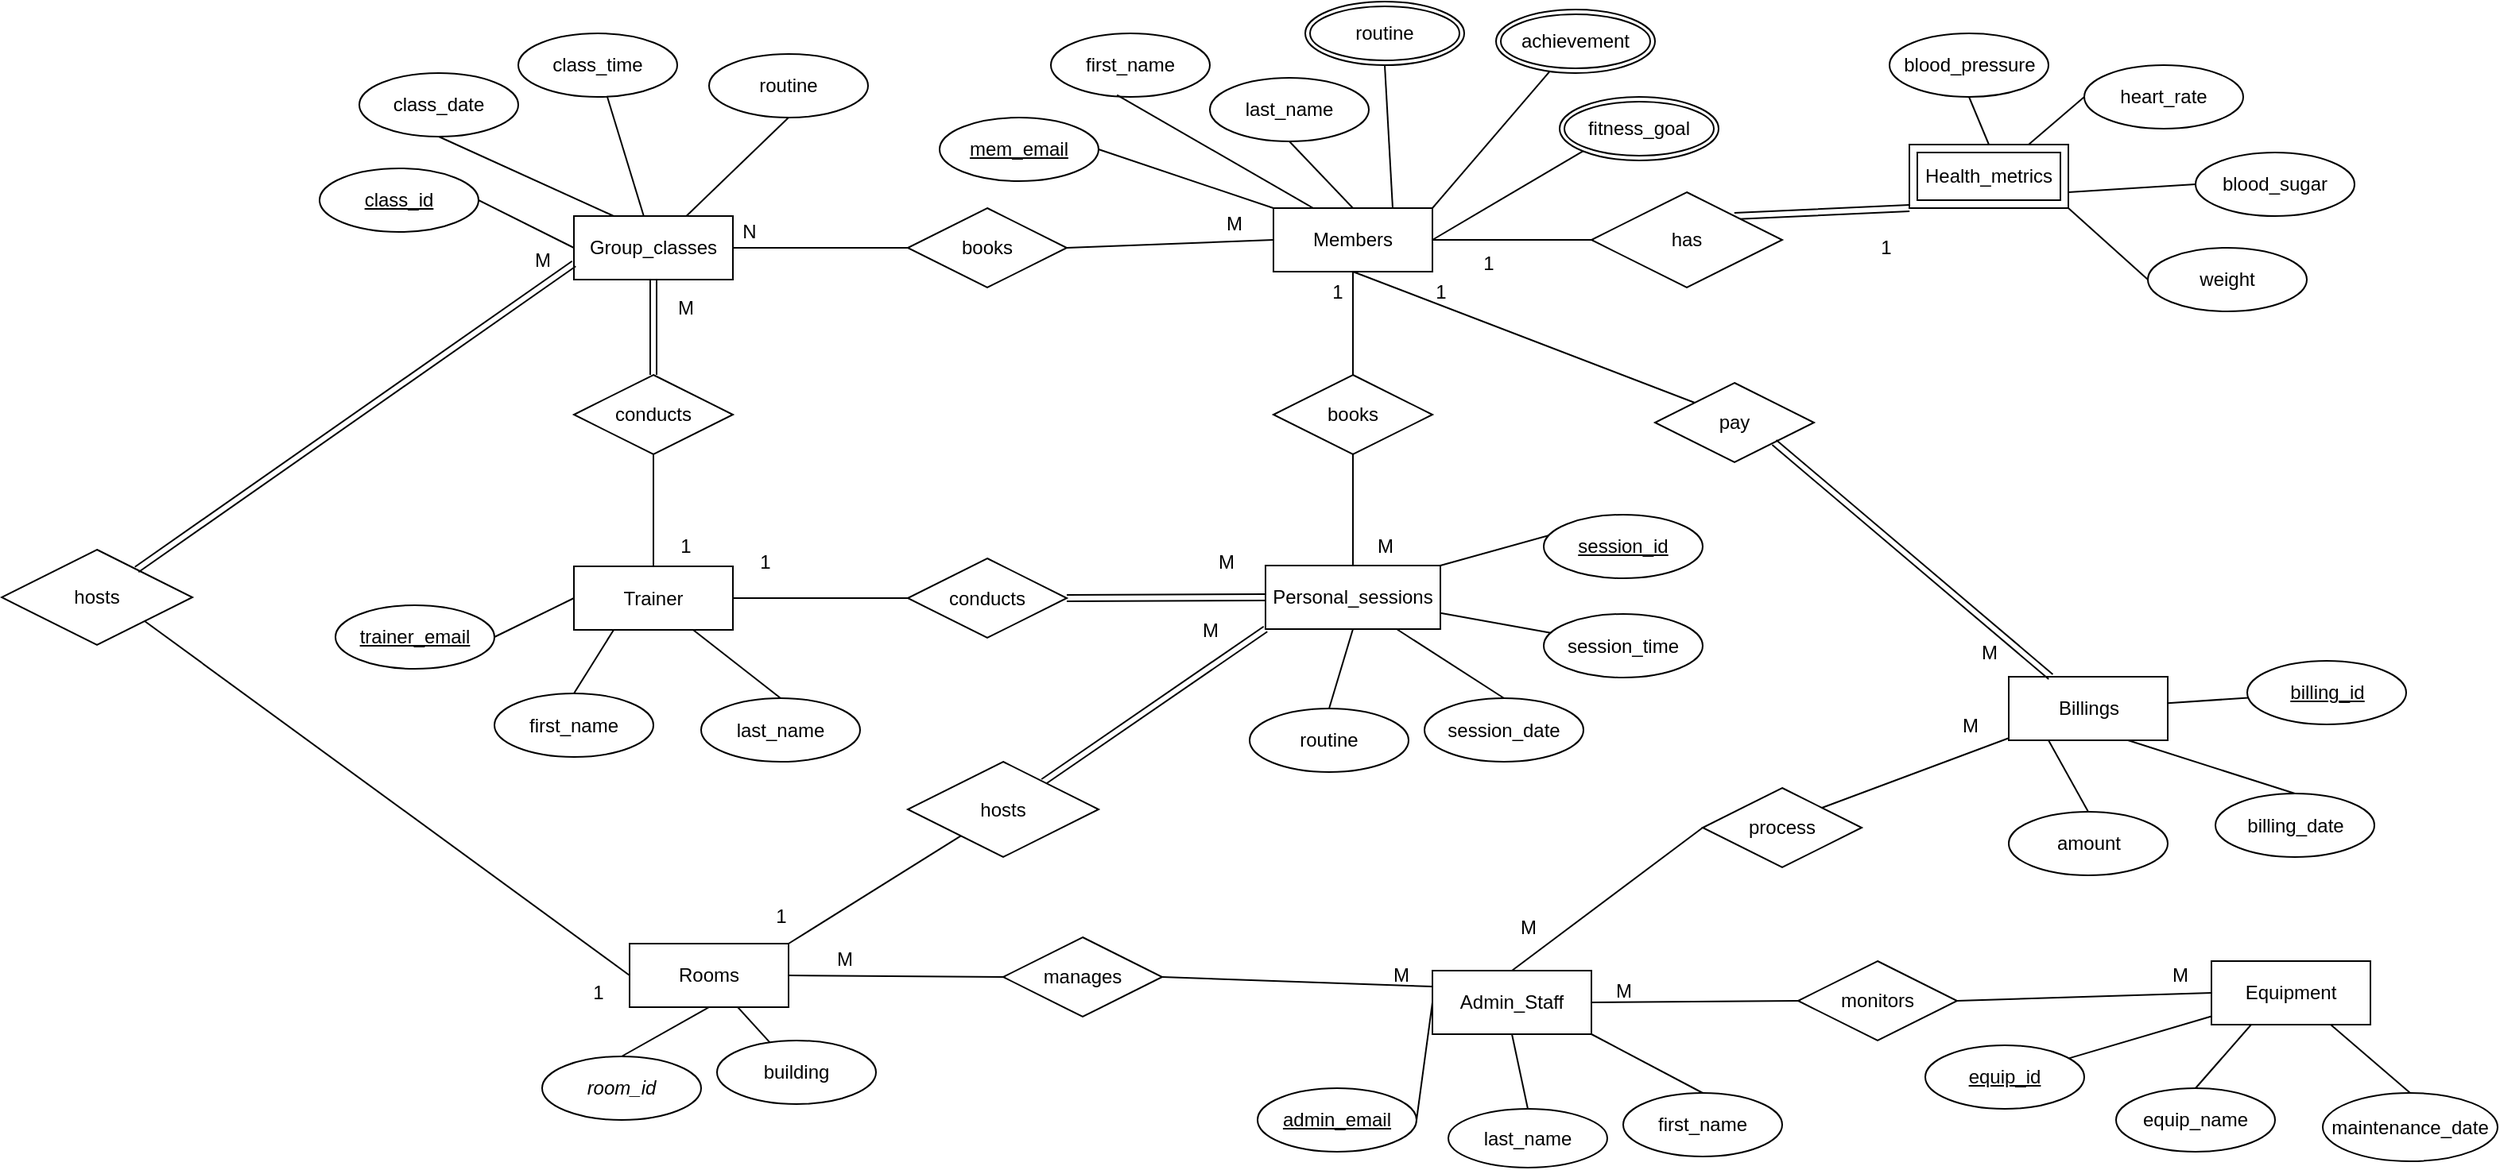 <mxfile version="24.2.3" type="device">
  <diagram name="Page-1" id="dKdG1l-b8XT4-n1U0-iH">
    <mxGraphModel dx="2140" dy="530" grid="1" gridSize="10" guides="1" tooltips="1" connect="1" arrows="1" fold="1" page="1" pageScale="1" pageWidth="850" pageHeight="1100" math="0" shadow="0">
      <root>
        <mxCell id="0" />
        <mxCell id="1" parent="0" />
        <mxCell id="GRVf-cc35iNBk32rHGMJ-2" value="Members" style="whiteSpace=wrap;html=1;align=center;" parent="1" vertex="1">
          <mxGeometry x="120" y="160" width="100" height="40" as="geometry" />
        </mxCell>
        <mxCell id="GRVf-cc35iNBk32rHGMJ-5" value="last_name" style="ellipse;whiteSpace=wrap;html=1;align=center;" parent="1" vertex="1">
          <mxGeometry x="80" y="78" width="100" height="40" as="geometry" />
        </mxCell>
        <mxCell id="GRVf-cc35iNBk32rHGMJ-6" value="first_name" style="ellipse;whiteSpace=wrap;html=1;align=center;" parent="1" vertex="1">
          <mxGeometry x="-20" y="50" width="100" height="40" as="geometry" />
        </mxCell>
        <mxCell id="GRVf-cc35iNBk32rHGMJ-14" value="" style="endArrow=none;html=1;rounded=0;entryX=1;entryY=0.5;entryDx=0;entryDy=0;exitX=0;exitY=0;exitDx=0;exitDy=0;" parent="1" source="GRVf-cc35iNBk32rHGMJ-2" target="GRVf-cc35iNBk32rHGMJ-28" edge="1">
          <mxGeometry width="50" height="50" relative="1" as="geometry">
            <mxPoint x="400" y="310" as="sourcePoint" />
            <mxPoint x="10" y="160" as="targetPoint" />
          </mxGeometry>
        </mxCell>
        <mxCell id="GRVf-cc35iNBk32rHGMJ-15" value="" style="endArrow=none;html=1;rounded=0;entryX=0.416;entryY=0.97;entryDx=0;entryDy=0;entryPerimeter=0;exitX=0.25;exitY=0;exitDx=0;exitDy=0;" parent="1" source="GRVf-cc35iNBk32rHGMJ-2" target="GRVf-cc35iNBk32rHGMJ-6" edge="1">
          <mxGeometry width="50" height="50" relative="1" as="geometry">
            <mxPoint x="400" y="310" as="sourcePoint" />
            <mxPoint x="450" y="260" as="targetPoint" />
          </mxGeometry>
        </mxCell>
        <mxCell id="GRVf-cc35iNBk32rHGMJ-16" value="" style="endArrow=none;html=1;rounded=0;entryX=0.5;entryY=1;entryDx=0;entryDy=0;exitX=0.5;exitY=0;exitDx=0;exitDy=0;" parent="1" source="GRVf-cc35iNBk32rHGMJ-2" target="GRVf-cc35iNBk32rHGMJ-5" edge="1">
          <mxGeometry width="50" height="50" relative="1" as="geometry">
            <mxPoint x="400" y="310" as="sourcePoint" />
            <mxPoint x="450" y="260" as="targetPoint" />
          </mxGeometry>
        </mxCell>
        <mxCell id="GRVf-cc35iNBk32rHGMJ-23" value="1" style="text;html=1;align=center;verticalAlign=middle;resizable=0;points=[];autosize=1;strokeColor=none;fillColor=none;" parent="1" vertex="1">
          <mxGeometry x="577.5" y="118" width="30" height="30" as="geometry" />
        </mxCell>
        <mxCell id="GRVf-cc35iNBk32rHGMJ-27" value="" style="endArrow=none;html=1;rounded=0;entryX=0;entryY=0.5;entryDx=0;entryDy=0;exitX=0.75;exitY=0;exitDx=0;exitDy=0;" parent="1" source="GRVf-cc35iNBk32rHGMJ-134" target="GRVf-cc35iNBk32rHGMJ-32" edge="1">
          <mxGeometry width="50" height="50" relative="1" as="geometry">
            <mxPoint x="702.5" y="120" as="sourcePoint" />
            <mxPoint x="732.5" y="98" as="targetPoint" />
          </mxGeometry>
        </mxCell>
        <mxCell id="GRVf-cc35iNBk32rHGMJ-28" value="&lt;u&gt;mem_email&lt;/u&gt;" style="ellipse;whiteSpace=wrap;html=1;align=center;" parent="1" vertex="1">
          <mxGeometry x="-90" y="103" width="100" height="40" as="geometry" />
        </mxCell>
        <mxCell id="GRVf-cc35iNBk32rHGMJ-32" value="heart_rate" style="ellipse;shape=ellipse;margin=3;whiteSpace=wrap;html=1;align=center;" parent="1" vertex="1">
          <mxGeometry x="630" y="70" width="100" height="40" as="geometry" />
        </mxCell>
        <mxCell id="GRVf-cc35iNBk32rHGMJ-34" value="blood_pressure" style="ellipse;shape=ellipse;margin=3;whiteSpace=wrap;html=1;align=center;" parent="1" vertex="1">
          <mxGeometry x="507.5" y="50" width="100" height="40" as="geometry" />
        </mxCell>
        <mxCell id="GRVf-cc35iNBk32rHGMJ-37" value="Trainer" style="whiteSpace=wrap;html=1;align=center;" parent="1" vertex="1">
          <mxGeometry x="-320" y="385.5" width="100" height="40" as="geometry" />
        </mxCell>
        <mxCell id="GRVf-cc35iNBk32rHGMJ-38" value="last_name" style="ellipse;whiteSpace=wrap;html=1;align=center;" parent="1" vertex="1">
          <mxGeometry x="-240" y="468.5" width="100" height="40" as="geometry" />
        </mxCell>
        <mxCell id="GRVf-cc35iNBk32rHGMJ-39" value="first_name" style="ellipse;whiteSpace=wrap;html=1;align=center;" parent="1" vertex="1">
          <mxGeometry x="-370" y="465.5" width="100" height="40" as="geometry" />
        </mxCell>
        <mxCell id="GRVf-cc35iNBk32rHGMJ-40" value="" style="endArrow=none;html=1;rounded=0;entryX=1;entryY=0.5;entryDx=0;entryDy=0;exitX=0;exitY=0.5;exitDx=0;exitDy=0;" parent="1" source="GRVf-cc35iNBk32rHGMJ-37" target="GRVf-cc35iNBk32rHGMJ-44" edge="1">
          <mxGeometry width="50" height="50" relative="1" as="geometry">
            <mxPoint x="-30" y="555.5" as="sourcePoint" />
            <mxPoint x="-420" y="405.5" as="targetPoint" />
          </mxGeometry>
        </mxCell>
        <mxCell id="GRVf-cc35iNBk32rHGMJ-41" value="" style="endArrow=none;html=1;rounded=0;entryX=0.5;entryY=0;entryDx=0;entryDy=0;exitX=0.25;exitY=1;exitDx=0;exitDy=0;" parent="1" source="GRVf-cc35iNBk32rHGMJ-37" target="GRVf-cc35iNBk32rHGMJ-39" edge="1">
          <mxGeometry width="50" height="50" relative="1" as="geometry">
            <mxPoint x="-30" y="555.5" as="sourcePoint" />
            <mxPoint x="20" y="505.5" as="targetPoint" />
          </mxGeometry>
        </mxCell>
        <mxCell id="GRVf-cc35iNBk32rHGMJ-42" value="" style="endArrow=none;html=1;rounded=0;entryX=0.5;entryY=0;entryDx=0;entryDy=0;exitX=0.75;exitY=1;exitDx=0;exitDy=0;" parent="1" source="GRVf-cc35iNBk32rHGMJ-37" target="GRVf-cc35iNBk32rHGMJ-38" edge="1">
          <mxGeometry width="50" height="50" relative="1" as="geometry">
            <mxPoint x="-30" y="555.5" as="sourcePoint" />
            <mxPoint x="20" y="505.5" as="targetPoint" />
          </mxGeometry>
        </mxCell>
        <mxCell id="GRVf-cc35iNBk32rHGMJ-43" value="" style="resizable=0;html=1;whiteSpace=wrap;align=left;verticalAlign=bottom;" parent="1" connectable="0" vertex="1">
          <mxGeometry x="-210" y="425.5" as="geometry" />
        </mxCell>
        <mxCell id="GRVf-cc35iNBk32rHGMJ-44" value="&lt;u&gt;trainer_email&lt;/u&gt;" style="ellipse;whiteSpace=wrap;html=1;align=center;" parent="1" vertex="1">
          <mxGeometry x="-470" y="410" width="100" height="40" as="geometry" />
        </mxCell>
        <mxCell id="GRVf-cc35iNBk32rHGMJ-47" value="Admin_Staff" style="whiteSpace=wrap;html=1;align=center;" parent="1" vertex="1">
          <mxGeometry x="220" y="640" width="100" height="40" as="geometry" />
        </mxCell>
        <mxCell id="GRVf-cc35iNBk32rHGMJ-48" value="last_name" style="ellipse;whiteSpace=wrap;html=1;align=center;" parent="1" vertex="1">
          <mxGeometry x="230" y="727" width="100" height="37" as="geometry" />
        </mxCell>
        <mxCell id="GRVf-cc35iNBk32rHGMJ-49" value="first_name" style="ellipse;whiteSpace=wrap;html=1;align=center;" parent="1" vertex="1">
          <mxGeometry x="340" y="717" width="100" height="40" as="geometry" />
        </mxCell>
        <mxCell id="GRVf-cc35iNBk32rHGMJ-50" value="" style="endArrow=none;html=1;rounded=0;entryX=1;entryY=0.5;entryDx=0;entryDy=0;exitX=0;exitY=0.5;exitDx=0;exitDy=0;" parent="1" source="GRVf-cc35iNBk32rHGMJ-47" target="GRVf-cc35iNBk32rHGMJ-54" edge="1">
          <mxGeometry width="50" height="50" relative="1" as="geometry">
            <mxPoint x="490" y="767" as="sourcePoint" />
            <mxPoint x="100" y="617" as="targetPoint" />
          </mxGeometry>
        </mxCell>
        <mxCell id="GRVf-cc35iNBk32rHGMJ-51" value="" style="endArrow=none;html=1;rounded=0;entryX=0.5;entryY=0;entryDx=0;entryDy=0;exitX=1;exitY=1;exitDx=0;exitDy=0;" parent="1" source="GRVf-cc35iNBk32rHGMJ-47" target="GRVf-cc35iNBk32rHGMJ-49" edge="1">
          <mxGeometry width="50" height="50" relative="1" as="geometry">
            <mxPoint x="490" y="767" as="sourcePoint" />
            <mxPoint x="540" y="717" as="targetPoint" />
          </mxGeometry>
        </mxCell>
        <mxCell id="GRVf-cc35iNBk32rHGMJ-54" value="&lt;u&gt;admin_email&lt;/u&gt;" style="ellipse;whiteSpace=wrap;html=1;align=center;" parent="1" vertex="1">
          <mxGeometry x="110" y="714" width="100" height="40" as="geometry" />
        </mxCell>
        <mxCell id="GRVf-cc35iNBk32rHGMJ-57" value="" style="endArrow=none;html=1;rounded=0;entryX=0.5;entryY=0;entryDx=0;entryDy=0;exitX=0.5;exitY=1;exitDx=0;exitDy=0;" parent="1" source="GRVf-cc35iNBk32rHGMJ-47" target="GRVf-cc35iNBk32rHGMJ-48" edge="1">
          <mxGeometry width="50" height="50" relative="1" as="geometry">
            <mxPoint x="120" y="507" as="sourcePoint" />
            <mxPoint x="170" y="457" as="targetPoint" />
          </mxGeometry>
        </mxCell>
        <mxCell id="GRVf-cc35iNBk32rHGMJ-68" value="Personal_sessions" style="whiteSpace=wrap;html=1;align=center;" parent="1" vertex="1">
          <mxGeometry x="115" y="385" width="110" height="40" as="geometry" />
        </mxCell>
        <mxCell id="GRVf-cc35iNBk32rHGMJ-70" value="session_date" style="ellipse;whiteSpace=wrap;html=1;align=center;" parent="1" vertex="1">
          <mxGeometry x="215" y="468.5" width="100" height="40" as="geometry" />
        </mxCell>
        <mxCell id="GRVf-cc35iNBk32rHGMJ-71" value="" style="endArrow=none;html=1;rounded=0;entryX=0.5;entryY=0;entryDx=0;entryDy=0;exitX=1;exitY=0;exitDx=0;exitDy=0;" parent="1" source="GRVf-cc35iNBk32rHGMJ-68" target="GRVf-cc35iNBk32rHGMJ-73" edge="1">
          <mxGeometry width="50" height="50" relative="1" as="geometry">
            <mxPoint x="420" y="510.5" as="sourcePoint" />
            <mxPoint x="30" y="360.5" as="targetPoint" />
          </mxGeometry>
        </mxCell>
        <mxCell id="GRVf-cc35iNBk32rHGMJ-72" value="" style="endArrow=none;html=1;rounded=0;entryX=0.5;entryY=0;entryDx=0;entryDy=0;exitX=0.75;exitY=1;exitDx=0;exitDy=0;" parent="1" source="GRVf-cc35iNBk32rHGMJ-68" target="GRVf-cc35iNBk32rHGMJ-70" edge="1">
          <mxGeometry width="50" height="50" relative="1" as="geometry">
            <mxPoint x="420" y="510.5" as="sourcePoint" />
            <mxPoint x="470" y="460.5" as="targetPoint" />
          </mxGeometry>
        </mxCell>
        <mxCell id="GRVf-cc35iNBk32rHGMJ-73" value="&lt;u&gt;session_id&lt;/u&gt;" style="ellipse;whiteSpace=wrap;html=1;align=center;" parent="1" vertex="1">
          <mxGeometry x="290" y="353" width="100" height="40" as="geometry" />
        </mxCell>
        <mxCell id="GRVf-cc35iNBk32rHGMJ-74" value="session_time" style="ellipse;whiteSpace=wrap;html=1;align=center;" parent="1" vertex="1">
          <mxGeometry x="290" y="415.5" width="100" height="40" as="geometry" />
        </mxCell>
        <mxCell id="GRVf-cc35iNBk32rHGMJ-75" value="" style="endArrow=none;html=1;rounded=0;" parent="1" source="GRVf-cc35iNBk32rHGMJ-74" target="GRVf-cc35iNBk32rHGMJ-68" edge="1">
          <mxGeometry width="50" height="50" relative="1" as="geometry">
            <mxPoint x="420" y="500.5" as="sourcePoint" />
            <mxPoint x="470" y="450.5" as="targetPoint" />
          </mxGeometry>
        </mxCell>
        <mxCell id="GRVf-cc35iNBk32rHGMJ-77" value="books" style="shape=rhombus;perimeter=rhombusPerimeter;whiteSpace=wrap;html=1;align=center;" parent="1" vertex="1">
          <mxGeometry x="120" y="265" width="100" height="50" as="geometry" />
        </mxCell>
        <mxCell id="GRVf-cc35iNBk32rHGMJ-78" value="" style="resizable=0;html=1;whiteSpace=wrap;align=right;verticalAlign=bottom;" parent="1" connectable="0" vertex="1">
          <mxGeometry x="240" y="315" as="geometry" />
        </mxCell>
        <mxCell id="GRVf-cc35iNBk32rHGMJ-80" value="conducts" style="shape=rhombus;perimeter=rhombusPerimeter;whiteSpace=wrap;html=1;align=center;" parent="1" vertex="1">
          <mxGeometry x="-110" y="380.5" width="100" height="50" as="geometry" />
        </mxCell>
        <mxCell id="GRVf-cc35iNBk32rHGMJ-90" value="books" style="shape=rhombus;perimeter=rhombusPerimeter;whiteSpace=wrap;html=1;align=center;" parent="1" vertex="1">
          <mxGeometry x="-110" y="160" width="100" height="50" as="geometry" />
        </mxCell>
        <mxCell id="GRVf-cc35iNBk32rHGMJ-91" value="" style="resizable=0;html=1;whiteSpace=wrap;align=right;verticalAlign=bottom;" parent="1" connectable="0" vertex="1">
          <mxGeometry x="-215" y="84.5" as="geometry" />
        </mxCell>
        <mxCell id="GRVf-cc35iNBk32rHGMJ-92" value="conducts" style="shape=rhombus;perimeter=rhombusPerimeter;whiteSpace=wrap;html=1;align=center;" parent="1" vertex="1">
          <mxGeometry x="-320" y="265" width="100" height="50" as="geometry" />
        </mxCell>
        <mxCell id="GRVf-cc35iNBk32rHGMJ-93" value="Rooms" style="whiteSpace=wrap;html=1;align=center;" parent="1" vertex="1">
          <mxGeometry x="-285" y="623" width="100" height="40" as="geometry" />
        </mxCell>
        <mxCell id="GRVf-cc35iNBk32rHGMJ-96" value="" style="endArrow=none;html=1;rounded=0;entryX=0.5;entryY=0;entryDx=0;entryDy=0;exitX=0.5;exitY=1;exitDx=0;exitDy=0;" parent="1" source="GRVf-cc35iNBk32rHGMJ-93" target="GRVf-cc35iNBk32rHGMJ-100" edge="1">
          <mxGeometry width="50" height="50" relative="1" as="geometry">
            <mxPoint x="-10" y="794" as="sourcePoint" />
            <mxPoint x="-400" y="644" as="targetPoint" />
          </mxGeometry>
        </mxCell>
        <mxCell id="GRVf-cc35iNBk32rHGMJ-99" value="" style="resizable=0;html=1;whiteSpace=wrap;align=left;verticalAlign=bottom;" parent="1" connectable="0" vertex="1">
          <mxGeometry x="-190" y="664" as="geometry" />
        </mxCell>
        <mxCell id="GRVf-cc35iNBk32rHGMJ-100" value="&lt;i&gt;room_id&lt;/i&gt;" style="ellipse;whiteSpace=wrap;html=1;align=center;" parent="1" vertex="1">
          <mxGeometry x="-340" y="694" width="100" height="40" as="geometry" />
        </mxCell>
        <mxCell id="GRVf-cc35iNBk32rHGMJ-101" value="building" style="ellipse;whiteSpace=wrap;html=1;align=center;" parent="1" vertex="1">
          <mxGeometry x="-230" y="684" width="100" height="40" as="geometry" />
        </mxCell>
        <mxCell id="GRVf-cc35iNBk32rHGMJ-102" value="" style="endArrow=none;html=1;rounded=0;" parent="1" source="GRVf-cc35iNBk32rHGMJ-101" target="GRVf-cc35iNBk32rHGMJ-93" edge="1">
          <mxGeometry width="50" height="50" relative="1" as="geometry">
            <mxPoint x="-10" y="784" as="sourcePoint" />
            <mxPoint x="40" y="734" as="targetPoint" />
          </mxGeometry>
        </mxCell>
        <mxCell id="GRVf-cc35iNBk32rHGMJ-103" value="Equipment" style="whiteSpace=wrap;html=1;align=center;" parent="1" vertex="1">
          <mxGeometry x="710" y="634" width="100" height="40" as="geometry" />
        </mxCell>
        <mxCell id="GRVf-cc35iNBk32rHGMJ-104" value="maintenance_date" style="ellipse;whiteSpace=wrap;html=1;align=center;" parent="1" vertex="1">
          <mxGeometry x="780" y="717" width="110" height="43" as="geometry" />
        </mxCell>
        <mxCell id="GRVf-cc35iNBk32rHGMJ-105" value="equip_name" style="ellipse;whiteSpace=wrap;html=1;align=center;" parent="1" vertex="1">
          <mxGeometry x="650" y="714" width="100" height="40" as="geometry" />
        </mxCell>
        <mxCell id="GRVf-cc35iNBk32rHGMJ-107" value="" style="endArrow=none;html=1;rounded=0;entryX=0.5;entryY=0;entryDx=0;entryDy=0;exitX=0.25;exitY=1;exitDx=0;exitDy=0;" parent="1" source="GRVf-cc35iNBk32rHGMJ-103" target="GRVf-cc35iNBk32rHGMJ-105" edge="1">
          <mxGeometry width="50" height="50" relative="1" as="geometry">
            <mxPoint x="990" y="804" as="sourcePoint" />
            <mxPoint x="1040" y="754" as="targetPoint" />
          </mxGeometry>
        </mxCell>
        <mxCell id="GRVf-cc35iNBk32rHGMJ-108" value="" style="endArrow=none;html=1;rounded=0;entryX=0.5;entryY=0;entryDx=0;entryDy=0;exitX=0.75;exitY=1;exitDx=0;exitDy=0;" parent="1" source="GRVf-cc35iNBk32rHGMJ-103" target="GRVf-cc35iNBk32rHGMJ-104" edge="1">
          <mxGeometry width="50" height="50" relative="1" as="geometry">
            <mxPoint x="990" y="804" as="sourcePoint" />
            <mxPoint x="1040" y="754" as="targetPoint" />
          </mxGeometry>
        </mxCell>
        <mxCell id="GRVf-cc35iNBk32rHGMJ-109" value="" style="resizable=0;html=1;whiteSpace=wrap;align=left;verticalAlign=bottom;" parent="1" connectable="0" vertex="1">
          <mxGeometry x="810" y="674" as="geometry" />
        </mxCell>
        <mxCell id="GRVf-cc35iNBk32rHGMJ-111" value="&lt;u&gt;equip_id&lt;/u&gt;" style="ellipse;whiteSpace=wrap;html=1;align=center;" parent="1" vertex="1">
          <mxGeometry x="530" y="687" width="100" height="40" as="geometry" />
        </mxCell>
        <mxCell id="GRVf-cc35iNBk32rHGMJ-112" value="" style="endArrow=none;html=1;rounded=0;" parent="1" source="GRVf-cc35iNBk32rHGMJ-111" target="GRVf-cc35iNBk32rHGMJ-103" edge="1">
          <mxGeometry width="50" height="50" relative="1" as="geometry">
            <mxPoint x="990" y="794" as="sourcePoint" />
            <mxPoint x="1040" y="744" as="targetPoint" />
          </mxGeometry>
        </mxCell>
        <mxCell id="GRVf-cc35iNBk32rHGMJ-113" value="Billings" style="whiteSpace=wrap;html=1;align=center;" parent="1" vertex="1">
          <mxGeometry x="582.5" y="455" width="100" height="40" as="geometry" />
        </mxCell>
        <mxCell id="GRVf-cc35iNBk32rHGMJ-114" value="billing_date" style="ellipse;whiteSpace=wrap;html=1;align=center;" parent="1" vertex="1">
          <mxGeometry x="712.5" y="528.5" width="100" height="40" as="geometry" />
        </mxCell>
        <mxCell id="GRVf-cc35iNBk32rHGMJ-115" value="amount" style="ellipse;whiteSpace=wrap;html=1;align=center;" parent="1" vertex="1">
          <mxGeometry x="582.5" y="540" width="100" height="40" as="geometry" />
        </mxCell>
        <mxCell id="GRVf-cc35iNBk32rHGMJ-117" value="" style="endArrow=none;html=1;rounded=0;entryX=0.5;entryY=0;entryDx=0;entryDy=0;exitX=0.25;exitY=1;exitDx=0;exitDy=0;" parent="1" source="GRVf-cc35iNBk32rHGMJ-113" target="GRVf-cc35iNBk32rHGMJ-115" edge="1">
          <mxGeometry width="50" height="50" relative="1" as="geometry">
            <mxPoint x="862.5" y="625" as="sourcePoint" />
            <mxPoint x="912.5" y="575" as="targetPoint" />
          </mxGeometry>
        </mxCell>
        <mxCell id="GRVf-cc35iNBk32rHGMJ-118" value="" style="endArrow=none;html=1;rounded=0;entryX=0.5;entryY=0;entryDx=0;entryDy=0;exitX=0.75;exitY=1;exitDx=0;exitDy=0;" parent="1" source="GRVf-cc35iNBk32rHGMJ-113" target="GRVf-cc35iNBk32rHGMJ-114" edge="1">
          <mxGeometry width="50" height="50" relative="1" as="geometry">
            <mxPoint x="862.5" y="625" as="sourcePoint" />
            <mxPoint x="912.5" y="575" as="targetPoint" />
          </mxGeometry>
        </mxCell>
        <mxCell id="GRVf-cc35iNBk32rHGMJ-119" value="" style="resizable=0;html=1;whiteSpace=wrap;align=left;verticalAlign=bottom;" parent="1" connectable="0" vertex="1">
          <mxGeometry x="682.5" y="495" as="geometry" />
        </mxCell>
        <mxCell id="GRVf-cc35iNBk32rHGMJ-121" value="&lt;u&gt;billing_id&lt;/u&gt;" style="ellipse;whiteSpace=wrap;html=1;align=center;" parent="1" vertex="1">
          <mxGeometry x="732.5" y="445" width="100" height="40" as="geometry" />
        </mxCell>
        <mxCell id="GRVf-cc35iNBk32rHGMJ-122" value="" style="endArrow=none;html=1;rounded=0;" parent="1" source="GRVf-cc35iNBk32rHGMJ-121" target="GRVf-cc35iNBk32rHGMJ-113" edge="1">
          <mxGeometry width="50" height="50" relative="1" as="geometry">
            <mxPoint x="862.5" y="615" as="sourcePoint" />
            <mxPoint x="912.5" y="565" as="targetPoint" />
          </mxGeometry>
        </mxCell>
        <mxCell id="GRVf-cc35iNBk32rHGMJ-123" value="Group_classes" style="whiteSpace=wrap;html=1;align=center;" parent="1" vertex="1">
          <mxGeometry x="-320" y="165" width="100" height="40" as="geometry" />
        </mxCell>
        <mxCell id="GRVf-cc35iNBk32rHGMJ-125" value="class_date" style="ellipse;whiteSpace=wrap;html=1;align=center;" parent="1" vertex="1">
          <mxGeometry x="-455" y="75" width="100" height="40" as="geometry" />
        </mxCell>
        <mxCell id="GRVf-cc35iNBk32rHGMJ-126" value="" style="endArrow=none;html=1;rounded=0;entryX=1;entryY=0.5;entryDx=0;entryDy=0;exitX=0;exitY=0.5;exitDx=0;exitDy=0;" parent="1" source="GRVf-cc35iNBk32rHGMJ-123" target="GRVf-cc35iNBk32rHGMJ-130" edge="1">
          <mxGeometry width="50" height="50" relative="1" as="geometry">
            <mxPoint x="-35" y="335" as="sourcePoint" />
            <mxPoint x="-425" y="185" as="targetPoint" />
          </mxGeometry>
        </mxCell>
        <mxCell id="GRVf-cc35iNBk32rHGMJ-127" value="" style="endArrow=none;html=1;rounded=0;entryX=0.5;entryY=1;entryDx=0;entryDy=0;exitX=0.25;exitY=0;exitDx=0;exitDy=0;" parent="1" source="GRVf-cc35iNBk32rHGMJ-123" target="GRVf-cc35iNBk32rHGMJ-125" edge="1">
          <mxGeometry width="50" height="50" relative="1" as="geometry">
            <mxPoint x="-35" y="335" as="sourcePoint" />
            <mxPoint x="15" y="285" as="targetPoint" />
          </mxGeometry>
        </mxCell>
        <mxCell id="GRVf-cc35iNBk32rHGMJ-129" value="" style="resizable=0;html=1;whiteSpace=wrap;align=left;verticalAlign=bottom;" parent="1" connectable="0" vertex="1">
          <mxGeometry x="-215" y="205" as="geometry" />
        </mxCell>
        <mxCell id="GRVf-cc35iNBk32rHGMJ-130" value="&lt;u&gt;class_id&lt;/u&gt;" style="ellipse;whiteSpace=wrap;html=1;align=center;" parent="1" vertex="1">
          <mxGeometry x="-480" y="135" width="100" height="40" as="geometry" />
        </mxCell>
        <mxCell id="GRVf-cc35iNBk32rHGMJ-131" value="class_time" style="ellipse;whiteSpace=wrap;html=1;align=center;" parent="1" vertex="1">
          <mxGeometry x="-355" y="50" width="100" height="40" as="geometry" />
        </mxCell>
        <mxCell id="GRVf-cc35iNBk32rHGMJ-132" value="" style="endArrow=none;html=1;rounded=0;" parent="1" source="GRVf-cc35iNBk32rHGMJ-131" target="GRVf-cc35iNBk32rHGMJ-123" edge="1">
          <mxGeometry width="50" height="50" relative="1" as="geometry">
            <mxPoint x="-35" y="325" as="sourcePoint" />
            <mxPoint x="15" y="275" as="targetPoint" />
          </mxGeometry>
        </mxCell>
        <mxCell id="GRVf-cc35iNBk32rHGMJ-134" value="Health_metrics" style="shape=ext;margin=3;double=1;whiteSpace=wrap;html=1;align=center;" parent="1" vertex="1">
          <mxGeometry x="520" y="120" width="100" height="40" as="geometry" />
        </mxCell>
        <mxCell id="GRVf-cc35iNBk32rHGMJ-137" value="manages" style="shape=rhombus;perimeter=rhombusPerimeter;whiteSpace=wrap;html=1;align=center;" parent="1" vertex="1">
          <mxGeometry x="-50" y="619" width="100" height="50" as="geometry" />
        </mxCell>
        <mxCell id="GRVf-cc35iNBk32rHGMJ-139" value="monitors" style="shape=rhombus;perimeter=rhombusPerimeter;whiteSpace=wrap;html=1;align=center;" parent="1" vertex="1">
          <mxGeometry x="450" y="634" width="100" height="50" as="geometry" />
        </mxCell>
        <mxCell id="GRVf-cc35iNBk32rHGMJ-140" value="pay" style="shape=rhombus;perimeter=rhombusPerimeter;whiteSpace=wrap;html=1;align=center;" parent="1" vertex="1">
          <mxGeometry x="360" y="270" width="100" height="50" as="geometry" />
        </mxCell>
        <mxCell id="GRVf-cc35iNBk32rHGMJ-141" value="process" style="shape=rhombus;perimeter=rhombusPerimeter;whiteSpace=wrap;html=1;align=center;" parent="1" vertex="1">
          <mxGeometry x="390" y="525" width="100" height="50" as="geometry" />
        </mxCell>
        <mxCell id="GRVf-cc35iNBk32rHGMJ-142" value="blood_sugar" style="ellipse;shape=ellipse;margin=3;whiteSpace=wrap;html=1;align=center;" parent="1" vertex="1">
          <mxGeometry x="700" y="125" width="100" height="40" as="geometry" />
        </mxCell>
        <mxCell id="GRVf-cc35iNBk32rHGMJ-144" value="" style="endArrow=none;html=1;rounded=0;entryX=0;entryY=0.5;entryDx=0;entryDy=0;exitX=1;exitY=0.75;exitDx=0;exitDy=0;" parent="1" source="GRVf-cc35iNBk32rHGMJ-134" target="GRVf-cc35iNBk32rHGMJ-142" edge="1">
          <mxGeometry width="50" height="50" relative="1" as="geometry">
            <mxPoint x="717.5" y="230" as="sourcePoint" />
            <mxPoint x="597.5" y="330" as="targetPoint" />
          </mxGeometry>
        </mxCell>
        <mxCell id="GRVf-cc35iNBk32rHGMJ-146" value="" style="endArrow=none;html=1;rounded=0;entryX=0;entryY=0.5;entryDx=0;entryDy=0;exitX=1;exitY=1;exitDx=0;exitDy=0;" parent="1" source="GRVf-cc35iNBk32rHGMJ-134" target="GRVf-cc35iNBk32rHGMJ-147" edge="1">
          <mxGeometry width="50" height="50" relative="1" as="geometry">
            <mxPoint x="767.5" y="230" as="sourcePoint" />
            <mxPoint x="817.5" y="330" as="targetPoint" />
          </mxGeometry>
        </mxCell>
        <mxCell id="GRVf-cc35iNBk32rHGMJ-147" value="weight" style="ellipse;shape=ellipse;margin=3;whiteSpace=wrap;html=1;align=center;" parent="1" vertex="1">
          <mxGeometry x="670" y="185" width="100" height="40" as="geometry" />
        </mxCell>
        <mxCell id="GRVf-cc35iNBk32rHGMJ-151" value="" style="shape=link;html=1;rounded=0;entryX=0;entryY=1;entryDx=0;entryDy=0;exitX=1;exitY=0;exitDx=0;exitDy=0;" parent="1" source="8PQpxy9O9Xi7V9xS_Nx0-37" target="GRVf-cc35iNBk32rHGMJ-134" edge="1">
          <mxGeometry width="100" relative="1" as="geometry">
            <mxPoint x="460" y="157" as="sourcePoint" />
            <mxPoint x="330" y="417" as="targetPoint" />
          </mxGeometry>
        </mxCell>
        <mxCell id="GRVf-cc35iNBk32rHGMJ-154" value="" style="endArrow=none;html=1;rounded=0;entryX=0;entryY=0;entryDx=0;entryDy=0;exitX=0.5;exitY=1;exitDx=0;exitDy=0;" parent="1" source="GRVf-cc35iNBk32rHGMJ-2" target="GRVf-cc35iNBk32rHGMJ-140" edge="1">
          <mxGeometry width="50" height="50" relative="1" as="geometry">
            <mxPoint x="250" y="420" as="sourcePoint" />
            <mxPoint x="300" y="370" as="targetPoint" />
          </mxGeometry>
        </mxCell>
        <mxCell id="GRVf-cc35iNBk32rHGMJ-156" value="1" style="text;html=1;align=center;verticalAlign=middle;resizable=0;points=[];autosize=1;strokeColor=none;fillColor=none;" parent="1" vertex="1">
          <mxGeometry x="210" y="198" width="30" height="30" as="geometry" />
        </mxCell>
        <mxCell id="GRVf-cc35iNBk32rHGMJ-157" value="M" style="text;html=1;align=center;verticalAlign=middle;resizable=0;points=[];autosize=1;strokeColor=none;fillColor=none;" parent="1" vertex="1">
          <mxGeometry x="555" y="425" width="30" height="30" as="geometry" />
        </mxCell>
        <mxCell id="GRVf-cc35iNBk32rHGMJ-159" value="" style="endArrow=none;html=1;rounded=0;entryX=0.5;entryY=1;entryDx=0;entryDy=0;exitX=0.5;exitY=0;exitDx=0;exitDy=0;" parent="1" source="GRVf-cc35iNBk32rHGMJ-68" target="GRVf-cc35iNBk32rHGMJ-77" edge="1">
          <mxGeometry width="50" height="50" relative="1" as="geometry">
            <mxPoint x="250" y="420" as="sourcePoint" />
            <mxPoint x="300" y="370" as="targetPoint" />
          </mxGeometry>
        </mxCell>
        <mxCell id="GRVf-cc35iNBk32rHGMJ-161" value="M" style="text;html=1;align=center;verticalAlign=middle;resizable=0;points=[];autosize=1;strokeColor=none;fillColor=none;" parent="1" vertex="1">
          <mxGeometry x="175" y="358" width="30" height="30" as="geometry" />
        </mxCell>
        <mxCell id="GRVf-cc35iNBk32rHGMJ-163" value="1" style="text;html=1;align=center;verticalAlign=middle;resizable=0;points=[];autosize=1;strokeColor=none;fillColor=none;" parent="1" vertex="1">
          <mxGeometry x="145" y="198" width="30" height="30" as="geometry" />
        </mxCell>
        <mxCell id="GRVf-cc35iNBk32rHGMJ-168" value="" style="endArrow=none;html=1;rounded=0;" parent="1" source="GRVf-cc35iNBk32rHGMJ-77" target="GRVf-cc35iNBk32rHGMJ-2" edge="1">
          <mxGeometry width="50" height="50" relative="1" as="geometry">
            <mxPoint x="250" y="420" as="sourcePoint" />
            <mxPoint x="300" y="370" as="targetPoint" />
          </mxGeometry>
        </mxCell>
        <mxCell id="GRVf-cc35iNBk32rHGMJ-169" value="" style="endArrow=none;html=1;rounded=0;exitX=1;exitY=0.5;exitDx=0;exitDy=0;entryX=0;entryY=0.5;entryDx=0;entryDy=0;" parent="1" source="GRVf-cc35iNBk32rHGMJ-37" target="GRVf-cc35iNBk32rHGMJ-80" edge="1">
          <mxGeometry width="50" height="50" relative="1" as="geometry">
            <mxPoint x="250" y="420" as="sourcePoint" />
            <mxPoint x="300" y="370" as="targetPoint" />
          </mxGeometry>
        </mxCell>
        <mxCell id="GRVf-cc35iNBk32rHGMJ-171" value="" style="shape=link;html=1;rounded=0;exitX=1;exitY=0.5;exitDx=0;exitDy=0;entryX=0;entryY=0.5;entryDx=0;entryDy=0;" parent="1" source="GRVf-cc35iNBk32rHGMJ-80" target="GRVf-cc35iNBk32rHGMJ-68" edge="1">
          <mxGeometry width="100" relative="1" as="geometry">
            <mxPoint x="220" y="400" as="sourcePoint" />
            <mxPoint x="320" y="400" as="targetPoint" />
          </mxGeometry>
        </mxCell>
        <mxCell id="GRVf-cc35iNBk32rHGMJ-172" value="" style="shape=link;html=1;rounded=0;exitX=0.5;exitY=1;exitDx=0;exitDy=0;entryX=0.5;entryY=0;entryDx=0;entryDy=0;" parent="1" source="GRVf-cc35iNBk32rHGMJ-123" target="GRVf-cc35iNBk32rHGMJ-92" edge="1">
          <mxGeometry width="100" relative="1" as="geometry">
            <mxPoint x="220" y="400" as="sourcePoint" />
            <mxPoint x="320" y="400" as="targetPoint" />
          </mxGeometry>
        </mxCell>
        <mxCell id="GRVf-cc35iNBk32rHGMJ-173" value="" style="endArrow=none;html=1;rounded=0;exitX=0.5;exitY=0;exitDx=0;exitDy=0;entryX=0.5;entryY=1;entryDx=0;entryDy=0;" parent="1" source="GRVf-cc35iNBk32rHGMJ-37" target="GRVf-cc35iNBk32rHGMJ-92" edge="1">
          <mxGeometry width="50" height="50" relative="1" as="geometry">
            <mxPoint x="250" y="420" as="sourcePoint" />
            <mxPoint x="300" y="370" as="targetPoint" />
          </mxGeometry>
        </mxCell>
        <mxCell id="GRVf-cc35iNBk32rHGMJ-174" value="" style="endArrow=none;html=1;rounded=0;entryX=1;entryY=0.5;entryDx=0;entryDy=0;exitX=0;exitY=0.5;exitDx=0;exitDy=0;" parent="1" source="GRVf-cc35iNBk32rHGMJ-2" target="GRVf-cc35iNBk32rHGMJ-90" edge="1">
          <mxGeometry width="50" height="50" relative="1" as="geometry">
            <mxPoint x="250" y="420" as="sourcePoint" />
            <mxPoint x="300" y="370" as="targetPoint" />
          </mxGeometry>
        </mxCell>
        <mxCell id="GRVf-cc35iNBk32rHGMJ-175" value="" style="endArrow=none;html=1;rounded=0;exitX=1;exitY=0.5;exitDx=0;exitDy=0;entryX=0;entryY=0.5;entryDx=0;entryDy=0;" parent="1" source="GRVf-cc35iNBk32rHGMJ-123" target="GRVf-cc35iNBk32rHGMJ-90" edge="1">
          <mxGeometry width="50" height="50" relative="1" as="geometry">
            <mxPoint x="250" y="420" as="sourcePoint" />
            <mxPoint x="300" y="370" as="targetPoint" />
          </mxGeometry>
        </mxCell>
        <mxCell id="GRVf-cc35iNBk32rHGMJ-176" value="" style="endArrow=none;html=1;rounded=0;exitX=0.5;exitY=0;exitDx=0;exitDy=0;entryX=0;entryY=0.5;entryDx=0;entryDy=0;" parent="1" source="GRVf-cc35iNBk32rHGMJ-47" target="GRVf-cc35iNBk32rHGMJ-141" edge="1">
          <mxGeometry width="50" height="50" relative="1" as="geometry">
            <mxPoint x="250" y="420" as="sourcePoint" />
            <mxPoint x="300" y="370" as="targetPoint" />
          </mxGeometry>
        </mxCell>
        <mxCell id="GRVf-cc35iNBk32rHGMJ-177" value="" style="endArrow=none;html=1;rounded=0;exitX=1;exitY=0;exitDx=0;exitDy=0;" parent="1" source="GRVf-cc35iNBk32rHGMJ-141" target="GRVf-cc35iNBk32rHGMJ-113" edge="1">
          <mxGeometry width="50" height="50" relative="1" as="geometry">
            <mxPoint x="250" y="420" as="sourcePoint" />
            <mxPoint x="300" y="370" as="targetPoint" />
          </mxGeometry>
        </mxCell>
        <mxCell id="GRVf-cc35iNBk32rHGMJ-178" value="" style="endArrow=none;html=1;rounded=0;entryX=0;entryY=0.5;entryDx=0;entryDy=0;exitX=1;exitY=0.5;exitDx=0;exitDy=0;" parent="1" source="GRVf-cc35iNBk32rHGMJ-139" target="GRVf-cc35iNBk32rHGMJ-103" edge="1">
          <mxGeometry width="50" height="50" relative="1" as="geometry">
            <mxPoint x="250" y="420" as="sourcePoint" />
            <mxPoint x="300" y="370" as="targetPoint" />
          </mxGeometry>
        </mxCell>
        <mxCell id="GRVf-cc35iNBk32rHGMJ-179" value="" style="endArrow=none;html=1;rounded=0;entryX=0;entryY=0.5;entryDx=0;entryDy=0;exitX=1;exitY=0.5;exitDx=0;exitDy=0;" parent="1" source="GRVf-cc35iNBk32rHGMJ-47" target="GRVf-cc35iNBk32rHGMJ-139" edge="1">
          <mxGeometry width="50" height="50" relative="1" as="geometry">
            <mxPoint x="250" y="420" as="sourcePoint" />
            <mxPoint x="300" y="370" as="targetPoint" />
          </mxGeometry>
        </mxCell>
        <mxCell id="GRVf-cc35iNBk32rHGMJ-180" value="" style="endArrow=none;html=1;rounded=0;exitX=0;exitY=0.25;exitDx=0;exitDy=0;entryX=1;entryY=0.5;entryDx=0;entryDy=0;" parent="1" source="GRVf-cc35iNBk32rHGMJ-47" target="GRVf-cc35iNBk32rHGMJ-137" edge="1">
          <mxGeometry width="50" height="50" relative="1" as="geometry">
            <mxPoint x="250" y="420" as="sourcePoint" />
            <mxPoint x="300" y="370" as="targetPoint" />
          </mxGeometry>
        </mxCell>
        <mxCell id="GRVf-cc35iNBk32rHGMJ-181" value="" style="endArrow=none;html=1;rounded=0;exitX=1;exitY=0.5;exitDx=0;exitDy=0;entryX=0;entryY=0.5;entryDx=0;entryDy=0;" parent="1" source="GRVf-cc35iNBk32rHGMJ-93" target="GRVf-cc35iNBk32rHGMJ-137" edge="1">
          <mxGeometry width="50" height="50" relative="1" as="geometry">
            <mxPoint x="250" y="420" as="sourcePoint" />
            <mxPoint x="300" y="370" as="targetPoint" />
          </mxGeometry>
        </mxCell>
        <mxCell id="GRVf-cc35iNBk32rHGMJ-183" value="" style="shape=link;html=1;rounded=0;entryX=0;entryY=1;entryDx=0;entryDy=0;" parent="1" source="GRVf-cc35iNBk32rHGMJ-185" target="GRVf-cc35iNBk32rHGMJ-68" edge="1">
          <mxGeometry width="100" relative="1" as="geometry">
            <mxPoint x="220" y="400" as="sourcePoint" />
            <mxPoint x="320" y="400" as="targetPoint" />
          </mxGeometry>
        </mxCell>
        <mxCell id="GRVf-cc35iNBk32rHGMJ-185" value="hosts" style="shape=rhombus;perimeter=rhombusPerimeter;whiteSpace=wrap;html=1;align=center;" parent="1" vertex="1">
          <mxGeometry x="-110" y="508.5" width="120" height="60" as="geometry" />
        </mxCell>
        <mxCell id="GRVf-cc35iNBk32rHGMJ-186" value="" style="endArrow=none;html=1;rounded=0;exitX=1;exitY=0;exitDx=0;exitDy=0;" parent="1" source="GRVf-cc35iNBk32rHGMJ-93" target="GRVf-cc35iNBk32rHGMJ-185" edge="1">
          <mxGeometry width="50" height="50" relative="1" as="geometry">
            <mxPoint x="250" y="420" as="sourcePoint" />
            <mxPoint x="300" y="370" as="targetPoint" />
          </mxGeometry>
        </mxCell>
        <mxCell id="GRVf-cc35iNBk32rHGMJ-187" value="hosts" style="shape=rhombus;perimeter=rhombusPerimeter;whiteSpace=wrap;html=1;align=center;" parent="1" vertex="1">
          <mxGeometry x="-680" y="375" width="120" height="60" as="geometry" />
        </mxCell>
        <mxCell id="GRVf-cc35iNBk32rHGMJ-188" value="" style="shape=link;html=1;rounded=0;entryX=0;entryY=0.75;entryDx=0;entryDy=0;" parent="1" source="GRVf-cc35iNBk32rHGMJ-187" target="GRVf-cc35iNBk32rHGMJ-123" edge="1">
          <mxGeometry width="100" relative="1" as="geometry">
            <mxPoint x="220" y="400" as="sourcePoint" />
            <mxPoint x="320" y="400" as="targetPoint" />
          </mxGeometry>
        </mxCell>
        <mxCell id="GRVf-cc35iNBk32rHGMJ-189" value="" style="endArrow=none;html=1;rounded=0;exitX=0;exitY=0.5;exitDx=0;exitDy=0;entryX=1;entryY=1;entryDx=0;entryDy=0;" parent="1" source="GRVf-cc35iNBk32rHGMJ-93" target="GRVf-cc35iNBk32rHGMJ-187" edge="1">
          <mxGeometry width="50" height="50" relative="1" as="geometry">
            <mxPoint x="250" y="420" as="sourcePoint" />
            <mxPoint x="300" y="370" as="targetPoint" />
          </mxGeometry>
        </mxCell>
        <mxCell id="GRVf-cc35iNBk32rHGMJ-191" value="" style="shape=link;html=1;rounded=0;exitX=1;exitY=1;exitDx=0;exitDy=0;" parent="1" source="GRVf-cc35iNBk32rHGMJ-140" target="GRVf-cc35iNBk32rHGMJ-113" edge="1">
          <mxGeometry width="100" relative="1" as="geometry">
            <mxPoint x="220" y="400" as="sourcePoint" />
            <mxPoint x="320" y="400" as="targetPoint" />
          </mxGeometry>
        </mxCell>
        <mxCell id="GRVf-cc35iNBk32rHGMJ-192" value="N" style="text;html=1;align=center;verticalAlign=middle;resizable=0;points=[];autosize=1;strokeColor=none;fillColor=none;" parent="1" vertex="1">
          <mxGeometry x="-225" y="160" width="30" height="30" as="geometry" />
        </mxCell>
        <mxCell id="GRVf-cc35iNBk32rHGMJ-193" value="M" style="text;html=1;align=center;verticalAlign=middle;resizable=0;points=[];autosize=1;strokeColor=none;fillColor=none;" parent="1" vertex="1">
          <mxGeometry x="80" y="155" width="30" height="30" as="geometry" />
        </mxCell>
        <mxCell id="GRVf-cc35iNBk32rHGMJ-194" value="1" style="text;html=1;align=center;verticalAlign=middle;resizable=0;points=[];autosize=1;strokeColor=none;fillColor=none;" parent="1" vertex="1">
          <mxGeometry x="-215" y="368" width="30" height="30" as="geometry" />
        </mxCell>
        <mxCell id="GRVf-cc35iNBk32rHGMJ-195" value="M" style="text;html=1;align=center;verticalAlign=middle;resizable=0;points=[];autosize=1;strokeColor=none;fillColor=none;" parent="1" vertex="1">
          <mxGeometry x="75" y="368" width="30" height="30" as="geometry" />
        </mxCell>
        <mxCell id="GRVf-cc35iNBk32rHGMJ-196" value="M" style="text;html=1;align=center;verticalAlign=middle;resizable=0;points=[];autosize=1;strokeColor=none;fillColor=none;" parent="1" vertex="1">
          <mxGeometry x="-265" y="208" width="30" height="30" as="geometry" />
        </mxCell>
        <mxCell id="GRVf-cc35iNBk32rHGMJ-197" value="1" style="text;html=1;align=center;verticalAlign=middle;resizable=0;points=[];autosize=1;strokeColor=none;fillColor=none;" parent="1" vertex="1">
          <mxGeometry x="-265" y="358" width="30" height="30" as="geometry" />
        </mxCell>
        <mxCell id="GRVf-cc35iNBk32rHGMJ-198" value="M" style="text;html=1;align=center;verticalAlign=middle;resizable=0;points=[];autosize=1;strokeColor=none;fillColor=none;" parent="1" vertex="1">
          <mxGeometry x="65" y="410.5" width="30" height="30" as="geometry" />
        </mxCell>
        <mxCell id="GRVf-cc35iNBk32rHGMJ-200" value="1" style="text;html=1;align=center;verticalAlign=middle;resizable=0;points=[];autosize=1;strokeColor=none;fillColor=none;" parent="1" vertex="1">
          <mxGeometry x="-320" y="639" width="30" height="30" as="geometry" />
        </mxCell>
        <mxCell id="GRVf-cc35iNBk32rHGMJ-201" value="M" style="text;html=1;align=center;verticalAlign=middle;resizable=0;points=[];autosize=1;strokeColor=none;fillColor=none;" parent="1" vertex="1">
          <mxGeometry x="-355" y="178" width="30" height="30" as="geometry" />
        </mxCell>
        <mxCell id="GRVf-cc35iNBk32rHGMJ-202" value="M" style="text;html=1;align=center;verticalAlign=middle;resizable=0;points=[];autosize=1;strokeColor=none;fillColor=none;" parent="1" vertex="1">
          <mxGeometry x="-165" y="618" width="30" height="30" as="geometry" />
        </mxCell>
        <mxCell id="GRVf-cc35iNBk32rHGMJ-203" value="M" style="text;html=1;align=center;verticalAlign=middle;resizable=0;points=[];autosize=1;strokeColor=none;fillColor=none;" parent="1" vertex="1">
          <mxGeometry x="185" y="628" width="30" height="30" as="geometry" />
        </mxCell>
        <mxCell id="GRVf-cc35iNBk32rHGMJ-204" value="M" style="text;html=1;align=center;verticalAlign=middle;resizable=0;points=[];autosize=1;strokeColor=none;fillColor=none;" parent="1" vertex="1">
          <mxGeometry x="265" y="598" width="30" height="30" as="geometry" />
        </mxCell>
        <mxCell id="GRVf-cc35iNBk32rHGMJ-205" value="M" style="text;html=1;align=center;verticalAlign=middle;resizable=0;points=[];autosize=1;strokeColor=none;fillColor=none;" parent="1" vertex="1">
          <mxGeometry x="542.5" y="470.5" width="30" height="30" as="geometry" />
        </mxCell>
        <mxCell id="GRVf-cc35iNBk32rHGMJ-206" value="M" style="text;html=1;align=center;verticalAlign=middle;resizable=0;points=[];autosize=1;strokeColor=none;fillColor=none;" parent="1" vertex="1">
          <mxGeometry x="325" y="638" width="30" height="30" as="geometry" />
        </mxCell>
        <mxCell id="GRVf-cc35iNBk32rHGMJ-207" value="M" style="text;html=1;align=center;verticalAlign=middle;resizable=0;points=[];autosize=1;strokeColor=none;fillColor=none;" parent="1" vertex="1">
          <mxGeometry x="675" y="628" width="30" height="30" as="geometry" />
        </mxCell>
        <mxCell id="8PQpxy9O9Xi7V9xS_Nx0-30" value="achievement" style="ellipse;shape=doubleEllipse;margin=3;whiteSpace=wrap;html=1;align=center;strokeColor=default;verticalAlign=middle;fontFamily=Helvetica;fontSize=12;fontColor=default;fillColor=default;" parent="1" vertex="1">
          <mxGeometry x="260" y="35" width="100" height="40" as="geometry" />
        </mxCell>
        <mxCell id="8PQpxy9O9Xi7V9xS_Nx0-31" value="routine" style="ellipse;shape=doubleEllipse;margin=3;whiteSpace=wrap;html=1;align=center;strokeColor=default;verticalAlign=middle;fontFamily=Helvetica;fontSize=12;fontColor=default;fillColor=default;" parent="1" vertex="1">
          <mxGeometry x="140" y="30" width="100" height="40" as="geometry" />
        </mxCell>
        <mxCell id="8PQpxy9O9Xi7V9xS_Nx0-33" value="" style="endArrow=none;html=1;rounded=0;fontFamily=Helvetica;fontSize=12;fontColor=default;entryX=0.5;entryY=1;entryDx=0;entryDy=0;exitX=0.75;exitY=0;exitDx=0;exitDy=0;" parent="1" source="GRVf-cc35iNBk32rHGMJ-2" target="8PQpxy9O9Xi7V9xS_Nx0-31" edge="1">
          <mxGeometry width="50" height="50" relative="1" as="geometry">
            <mxPoint x="100" y="420" as="sourcePoint" />
            <mxPoint x="150" y="370" as="targetPoint" />
          </mxGeometry>
        </mxCell>
        <mxCell id="8PQpxy9O9Xi7V9xS_Nx0-35" value="" style="endArrow=none;html=1;rounded=0;fontFamily=Helvetica;fontSize=12;fontColor=default;exitX=1;exitY=0;exitDx=0;exitDy=0;" parent="1" source="GRVf-cc35iNBk32rHGMJ-2" target="8PQpxy9O9Xi7V9xS_Nx0-30" edge="1">
          <mxGeometry width="50" height="50" relative="1" as="geometry">
            <mxPoint x="100" y="420" as="sourcePoint" />
            <mxPoint x="150" y="370" as="targetPoint" />
          </mxGeometry>
        </mxCell>
        <mxCell id="8PQpxy9O9Xi7V9xS_Nx0-36" value="" style="endArrow=none;html=1;rounded=0;fontFamily=Helvetica;fontSize=12;fontColor=default;exitX=0.5;exitY=0;exitDx=0;exitDy=0;entryX=0.5;entryY=1;entryDx=0;entryDy=0;" parent="1" source="GRVf-cc35iNBk32rHGMJ-134" target="GRVf-cc35iNBk32rHGMJ-34" edge="1">
          <mxGeometry width="50" height="50" relative="1" as="geometry">
            <mxPoint x="170" y="433" as="sourcePoint" />
            <mxPoint x="695.758" y="82.172" as="targetPoint" />
          </mxGeometry>
        </mxCell>
        <mxCell id="8PQpxy9O9Xi7V9xS_Nx0-37" value="has" style="shape=rhombus;perimeter=rhombusPerimeter;whiteSpace=wrap;html=1;align=center;strokeColor=default;verticalAlign=middle;fontFamily=Helvetica;fontSize=12;fontColor=default;fillColor=default;" parent="1" vertex="1">
          <mxGeometry x="320" y="150" width="120" height="60" as="geometry" />
        </mxCell>
        <mxCell id="8PQpxy9O9Xi7V9xS_Nx0-38" value="" style="endArrow=none;html=1;rounded=0;fontFamily=Helvetica;fontSize=12;fontColor=default;entryX=0;entryY=0.5;entryDx=0;entryDy=0;exitX=1;exitY=0.5;exitDx=0;exitDy=0;" parent="1" source="GRVf-cc35iNBk32rHGMJ-2" target="8PQpxy9O9Xi7V9xS_Nx0-37" edge="1">
          <mxGeometry width="50" height="50" relative="1" as="geometry">
            <mxPoint x="100" y="420" as="sourcePoint" />
            <mxPoint x="150" y="370" as="targetPoint" />
          </mxGeometry>
        </mxCell>
        <mxCell id="hPCwyyZ5Trt_sY4lUTd1-1" value="fitness_goal" style="ellipse;shape=doubleEllipse;margin=3;whiteSpace=wrap;html=1;align=center;strokeColor=default;verticalAlign=middle;fontFamily=Helvetica;fontSize=12;fontColor=default;fillColor=default;" parent="1" vertex="1">
          <mxGeometry x="300" y="90" width="100" height="40" as="geometry" />
        </mxCell>
        <mxCell id="hPCwyyZ5Trt_sY4lUTd1-2" value="" style="endArrow=none;html=1;rounded=0;entryX=0;entryY=1;entryDx=0;entryDy=0;exitX=1;exitY=0.5;exitDx=0;exitDy=0;" parent="1" source="GRVf-cc35iNBk32rHGMJ-2" target="hPCwyyZ5Trt_sY4lUTd1-1" edge="1">
          <mxGeometry width="50" height="50" relative="1" as="geometry">
            <mxPoint x="610" y="300" as="sourcePoint" />
            <mxPoint x="660" y="250" as="targetPoint" />
          </mxGeometry>
        </mxCell>
        <mxCell id="CnWrm4shR0Nl93jzNuf6-1" value="1" style="text;html=1;align=center;verticalAlign=middle;resizable=0;points=[];autosize=1;strokeColor=none;fillColor=none;" parent="1" vertex="1">
          <mxGeometry x="240" y="180" width="30" height="30" as="geometry" />
        </mxCell>
        <mxCell id="CnWrm4shR0Nl93jzNuf6-2" value="1" style="text;html=1;align=center;verticalAlign=middle;resizable=0;points=[];autosize=1;strokeColor=none;fillColor=none;" parent="1" vertex="1">
          <mxGeometry x="490" y="170" width="30" height="30" as="geometry" />
        </mxCell>
        <mxCell id="CnWrm4shR0Nl93jzNuf6-5" value="1&lt;div&gt;&lt;br&gt;&lt;/div&gt;" style="text;html=1;align=center;verticalAlign=middle;resizable=0;points=[];autosize=1;strokeColor=none;fillColor=none;" parent="1" vertex="1">
          <mxGeometry x="-205" y="593" width="30" height="40" as="geometry" />
        </mxCell>
        <mxCell id="SCUSuwBLX3AEOBlwTmiq-1" value="routine" style="ellipse;whiteSpace=wrap;html=1;align=center;" vertex="1" parent="1">
          <mxGeometry x="-235" y="63" width="100" height="40" as="geometry" />
        </mxCell>
        <mxCell id="SCUSuwBLX3AEOBlwTmiq-3" value="" style="endArrow=none;html=1;rounded=0;entryX=0.5;entryY=1;entryDx=0;entryDy=0;" edge="1" parent="1" source="GRVf-cc35iNBk32rHGMJ-123" target="SCUSuwBLX3AEOBlwTmiq-1">
          <mxGeometry width="50" height="50" relative="1" as="geometry">
            <mxPoint x="-220" y="250" as="sourcePoint" />
            <mxPoint x="-170" y="200" as="targetPoint" />
          </mxGeometry>
        </mxCell>
        <mxCell id="SCUSuwBLX3AEOBlwTmiq-4" value="routine" style="ellipse;whiteSpace=wrap;html=1;align=center;" vertex="1" parent="1">
          <mxGeometry x="105" y="475" width="100" height="40" as="geometry" />
        </mxCell>
        <mxCell id="SCUSuwBLX3AEOBlwTmiq-6" value="" style="endArrow=none;html=1;rounded=0;entryX=0.5;entryY=1;entryDx=0;entryDy=0;exitX=0.5;exitY=0;exitDx=0;exitDy=0;" edge="1" parent="1" source="SCUSuwBLX3AEOBlwTmiq-4" target="GRVf-cc35iNBk32rHGMJ-68">
          <mxGeometry width="50" height="50" relative="1" as="geometry">
            <mxPoint x="160" y="470" as="sourcePoint" />
            <mxPoint x="-170" y="420" as="targetPoint" />
          </mxGeometry>
        </mxCell>
      </root>
    </mxGraphModel>
  </diagram>
</mxfile>
